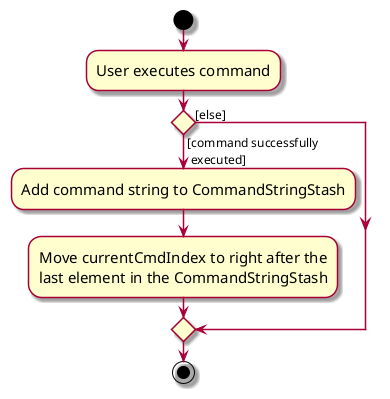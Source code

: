 @startuml
skin rose
skinparam ActivityFontSize 15
skinparam ArrowFontSize 12
start
:User executes command;

'Since the beta syntax does not support placing the condition outside the
'diamond we place it as the true branch instead.

if () then ([command successfully
 executed])
    :Add command string to CommandStringStash;
    :Move currentCmdIndex to right after the
    last element in the CommandStringStash;
else ([else])
endif
stop
@enduml
